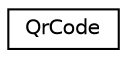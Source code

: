 digraph "Graphical Class Hierarchy"
{
  edge [fontname="Helvetica",fontsize="10",labelfontname="Helvetica",labelfontsize="10"];
  node [fontname="Helvetica",fontsize="10",shape=record];
  rankdir="LR";
  Node1 [label="QrCode",height=0.2,width=0.4,color="black", fillcolor="white", style="filled",URL="$structQrCode.html",tooltip="Structure holding the essential info for a QR code. "];
}
